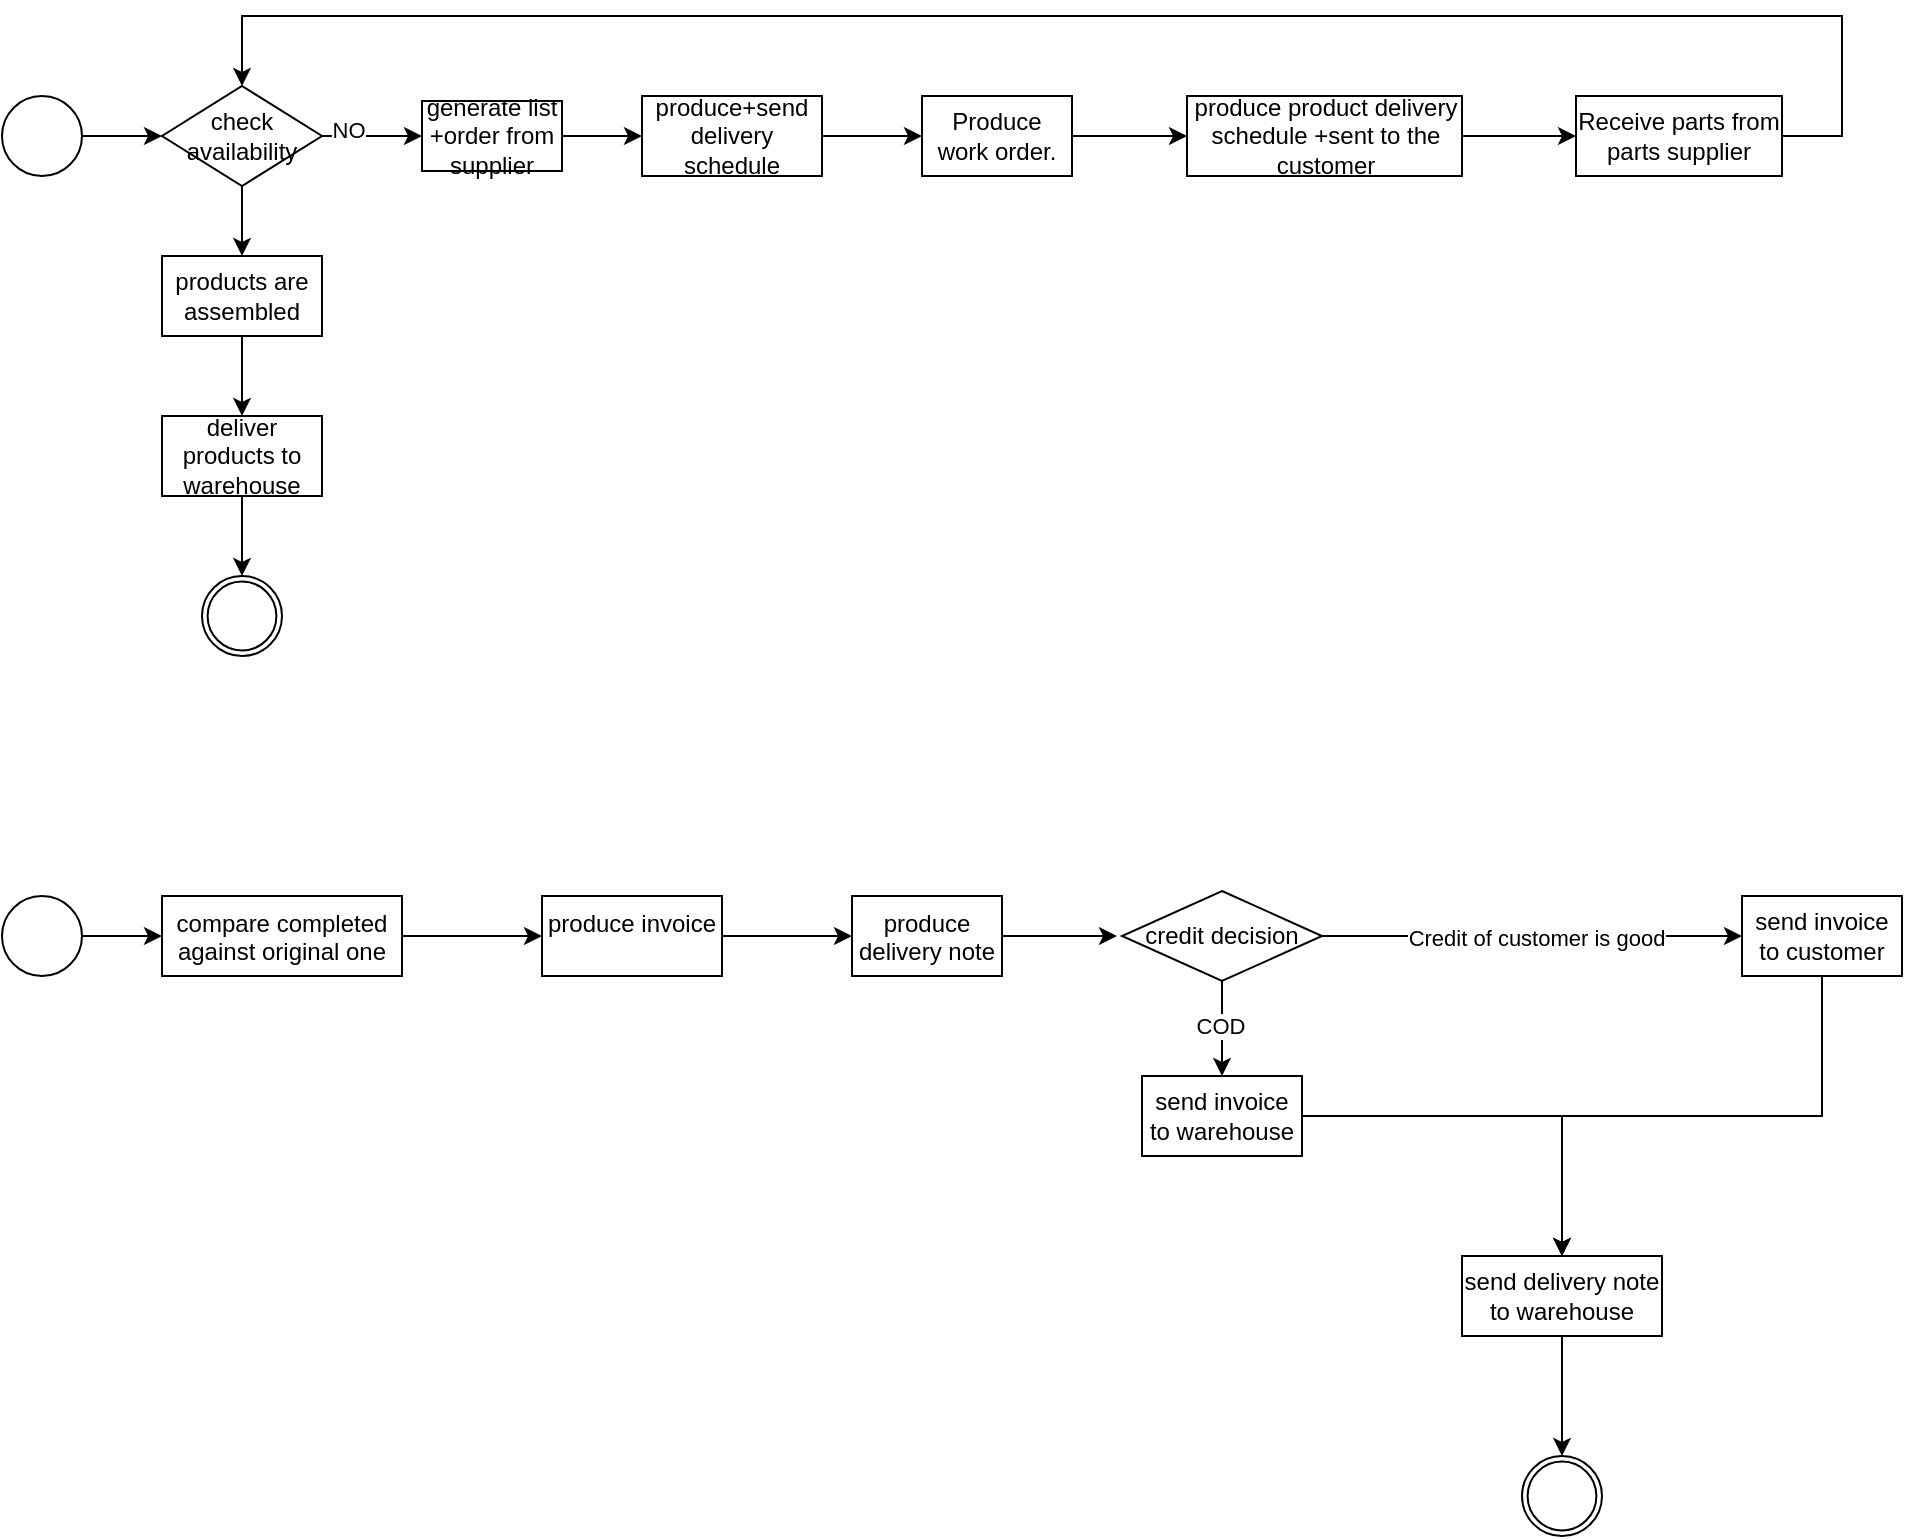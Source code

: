 <mxfile version="22.0.0" type="github">
  <diagram name="第 1 页" id="Az0LmHf9RfRgNhSIWctk">
    <mxGraphModel dx="840" dy="430" grid="1" gridSize="10" guides="1" tooltips="1" connect="1" arrows="1" fold="1" page="1" pageScale="1" pageWidth="827" pageHeight="1169" math="0" shadow="0">
      <root>
        <mxCell id="0" />
        <mxCell id="1" parent="0" />
        <mxCell id="l5nv0Ds9tbyYpcp3gPbG-3" value="" style="edgeStyle=orthogonalEdgeStyle;rounded=0;orthogonalLoop=1;jettySize=auto;html=1;" edge="1" parent="1" source="l5nv0Ds9tbyYpcp3gPbG-1">
          <mxGeometry relative="1" as="geometry">
            <mxPoint x="120" y="140" as="targetPoint" />
          </mxGeometry>
        </mxCell>
        <mxCell id="l5nv0Ds9tbyYpcp3gPbG-1" value="" style="ellipse;whiteSpace=wrap;html=1;aspect=fixed;" vertex="1" parent="1">
          <mxGeometry x="40" y="120" width="40" height="40" as="geometry" />
        </mxCell>
        <mxCell id="l5nv0Ds9tbyYpcp3gPbG-6" value="" style="edgeStyle=orthogonalEdgeStyle;rounded=0;orthogonalLoop=1;jettySize=auto;html=1;" edge="1" parent="1">
          <mxGeometry relative="1" as="geometry">
            <mxPoint x="200" y="140" as="sourcePoint" />
            <mxPoint x="250" y="140" as="targetPoint" />
          </mxGeometry>
        </mxCell>
        <mxCell id="l5nv0Ds9tbyYpcp3gPbG-7" value="NO" style="edgeLabel;html=1;align=center;verticalAlign=middle;resizable=0;points=[];" vertex="1" connectable="0" parent="l5nv0Ds9tbyYpcp3gPbG-6">
          <mxGeometry x="-0.48" y="3" relative="1" as="geometry">
            <mxPoint as="offset" />
          </mxGeometry>
        </mxCell>
        <mxCell id="l5nv0Ds9tbyYpcp3gPbG-18" value="" style="edgeStyle=orthogonalEdgeStyle;rounded=0;orthogonalLoop=1;jettySize=auto;html=1;" edge="1" parent="1" source="l5nv0Ds9tbyYpcp3gPbG-4" target="l5nv0Ds9tbyYpcp3gPbG-17">
          <mxGeometry relative="1" as="geometry" />
        </mxCell>
        <mxCell id="l5nv0Ds9tbyYpcp3gPbG-4" value="check availability" style="rhombus;whiteSpace=wrap;html=1;" vertex="1" parent="1">
          <mxGeometry x="120" y="115" width="80" height="50" as="geometry" />
        </mxCell>
        <mxCell id="l5nv0Ds9tbyYpcp3gPbG-9" value="" style="edgeStyle=orthogonalEdgeStyle;rounded=0;orthogonalLoop=1;jettySize=auto;html=1;" edge="1" parent="1" source="l5nv0Ds9tbyYpcp3gPbG-5" target="l5nv0Ds9tbyYpcp3gPbG-8">
          <mxGeometry relative="1" as="geometry" />
        </mxCell>
        <mxCell id="l5nv0Ds9tbyYpcp3gPbG-5" value="generate list +order from supplier" style="whiteSpace=wrap;html=1;" vertex="1" parent="1">
          <mxGeometry x="250" y="122.5" width="70" height="35" as="geometry" />
        </mxCell>
        <mxCell id="l5nv0Ds9tbyYpcp3gPbG-11" value="" style="edgeStyle=orthogonalEdgeStyle;rounded=0;orthogonalLoop=1;jettySize=auto;html=1;" edge="1" parent="1" source="l5nv0Ds9tbyYpcp3gPbG-8" target="l5nv0Ds9tbyYpcp3gPbG-10">
          <mxGeometry relative="1" as="geometry" />
        </mxCell>
        <mxCell id="l5nv0Ds9tbyYpcp3gPbG-8" value="produce+send delivery schedule" style="whiteSpace=wrap;html=1;" vertex="1" parent="1">
          <mxGeometry x="360" y="120" width="90" height="40" as="geometry" />
        </mxCell>
        <mxCell id="l5nv0Ds9tbyYpcp3gPbG-13" value="" style="edgeStyle=orthogonalEdgeStyle;rounded=0;orthogonalLoop=1;jettySize=auto;html=1;" edge="1" parent="1" source="l5nv0Ds9tbyYpcp3gPbG-10" target="l5nv0Ds9tbyYpcp3gPbG-12">
          <mxGeometry relative="1" as="geometry" />
        </mxCell>
        <mxCell id="l5nv0Ds9tbyYpcp3gPbG-10" value="Produce work order." style="whiteSpace=wrap;html=1;" vertex="1" parent="1">
          <mxGeometry x="500" y="120" width="75" height="40" as="geometry" />
        </mxCell>
        <mxCell id="l5nv0Ds9tbyYpcp3gPbG-15" value="" style="edgeStyle=orthogonalEdgeStyle;rounded=0;orthogonalLoop=1;jettySize=auto;html=1;" edge="1" parent="1" source="l5nv0Ds9tbyYpcp3gPbG-12" target="l5nv0Ds9tbyYpcp3gPbG-14">
          <mxGeometry relative="1" as="geometry" />
        </mxCell>
        <mxCell id="l5nv0Ds9tbyYpcp3gPbG-12" value="produce product delivery schedule +sent to the customer" style="whiteSpace=wrap;html=1;" vertex="1" parent="1">
          <mxGeometry x="632.5" y="120" width="137.5" height="40" as="geometry" />
        </mxCell>
        <mxCell id="l5nv0Ds9tbyYpcp3gPbG-16" style="edgeStyle=orthogonalEdgeStyle;rounded=0;orthogonalLoop=1;jettySize=auto;html=1;exitX=1;exitY=0.5;exitDx=0;exitDy=0;entryX=0.5;entryY=0;entryDx=0;entryDy=0;" edge="1" parent="1" source="l5nv0Ds9tbyYpcp3gPbG-14" target="l5nv0Ds9tbyYpcp3gPbG-4">
          <mxGeometry relative="1" as="geometry">
            <mxPoint x="160" y="80" as="targetPoint" />
            <mxPoint x="1000.0" y="140" as="sourcePoint" />
            <Array as="points">
              <mxPoint x="960" y="140" />
              <mxPoint x="960" y="80" />
              <mxPoint x="160" y="80" />
            </Array>
          </mxGeometry>
        </mxCell>
        <mxCell id="l5nv0Ds9tbyYpcp3gPbG-14" value="Receive parts from parts supplier" style="whiteSpace=wrap;html=1;" vertex="1" parent="1">
          <mxGeometry x="827" y="120" width="103" height="40" as="geometry" />
        </mxCell>
        <mxCell id="l5nv0Ds9tbyYpcp3gPbG-20" value="" style="edgeStyle=orthogonalEdgeStyle;rounded=0;orthogonalLoop=1;jettySize=auto;html=1;" edge="1" parent="1" source="l5nv0Ds9tbyYpcp3gPbG-17" target="l5nv0Ds9tbyYpcp3gPbG-19">
          <mxGeometry relative="1" as="geometry" />
        </mxCell>
        <mxCell id="l5nv0Ds9tbyYpcp3gPbG-17" value="products are assembled" style="whiteSpace=wrap;html=1;" vertex="1" parent="1">
          <mxGeometry x="120" y="200" width="80" height="40" as="geometry" />
        </mxCell>
        <mxCell id="l5nv0Ds9tbyYpcp3gPbG-19" value="deliver products to warehouse" style="whiteSpace=wrap;html=1;" vertex="1" parent="1">
          <mxGeometry x="120" y="280" width="80" height="40" as="geometry" />
        </mxCell>
        <mxCell id="l5nv0Ds9tbyYpcp3gPbG-21" value="" style="points=[[0.145,0.145,0],[0.5,0,0],[0.855,0.145,0],[1,0.5,0],[0.855,0.855,0],[0.5,1,0],[0.145,0.855,0],[0,0.5,0]];shape=mxgraph.bpmn.event;html=1;verticalLabelPosition=bottom;labelBackgroundColor=#ffffff;verticalAlign=top;align=center;perimeter=ellipsePerimeter;outlineConnect=0;aspect=fixed;outline=throwing;symbol=general;" vertex="1" parent="1">
          <mxGeometry x="140" y="360" width="40" height="40" as="geometry" />
        </mxCell>
        <mxCell id="l5nv0Ds9tbyYpcp3gPbG-22" style="edgeStyle=orthogonalEdgeStyle;rounded=0;orthogonalLoop=1;jettySize=auto;html=1;entryX=0.5;entryY=0;entryDx=0;entryDy=0;entryPerimeter=0;" edge="1" parent="1" source="l5nv0Ds9tbyYpcp3gPbG-19" target="l5nv0Ds9tbyYpcp3gPbG-21">
          <mxGeometry relative="1" as="geometry" />
        </mxCell>
        <mxCell id="l5nv0Ds9tbyYpcp3gPbG-25" value="" style="edgeStyle=orthogonalEdgeStyle;rounded=0;orthogonalLoop=1;jettySize=auto;html=1;" edge="1" parent="1" source="l5nv0Ds9tbyYpcp3gPbG-23" target="l5nv0Ds9tbyYpcp3gPbG-24">
          <mxGeometry relative="1" as="geometry" />
        </mxCell>
        <mxCell id="l5nv0Ds9tbyYpcp3gPbG-23" value="" style="points=[[0.145,0.145,0],[0.5,0,0],[0.855,0.145,0],[1,0.5,0],[0.855,0.855,0],[0.5,1,0],[0.145,0.855,0],[0,0.5,0]];shape=mxgraph.bpmn.event;html=1;verticalLabelPosition=bottom;labelBackgroundColor=#ffffff;verticalAlign=top;align=center;perimeter=ellipsePerimeter;outlineConnect=0;aspect=fixed;outline=standard;symbol=general;" vertex="1" parent="1">
          <mxGeometry x="40" y="520" width="40" height="40" as="geometry" />
        </mxCell>
        <mxCell id="l5nv0Ds9tbyYpcp3gPbG-27" value="" style="edgeStyle=orthogonalEdgeStyle;rounded=0;orthogonalLoop=1;jettySize=auto;html=1;" edge="1" parent="1" source="l5nv0Ds9tbyYpcp3gPbG-24" target="l5nv0Ds9tbyYpcp3gPbG-26">
          <mxGeometry relative="1" as="geometry" />
        </mxCell>
        <mxCell id="l5nv0Ds9tbyYpcp3gPbG-24" value="compare completed against original one" style="whiteSpace=wrap;html=1;verticalAlign=top;labelBackgroundColor=#ffffff;" vertex="1" parent="1">
          <mxGeometry x="120" y="520" width="120" height="40" as="geometry" />
        </mxCell>
        <mxCell id="l5nv0Ds9tbyYpcp3gPbG-29" value="" style="edgeStyle=orthogonalEdgeStyle;rounded=0;orthogonalLoop=1;jettySize=auto;html=1;" edge="1" parent="1" source="l5nv0Ds9tbyYpcp3gPbG-26" target="l5nv0Ds9tbyYpcp3gPbG-28">
          <mxGeometry relative="1" as="geometry" />
        </mxCell>
        <mxCell id="l5nv0Ds9tbyYpcp3gPbG-26" value="produce invoice" style="whiteSpace=wrap;html=1;verticalAlign=top;labelBackgroundColor=#ffffff;" vertex="1" parent="1">
          <mxGeometry x="310" y="520" width="90" height="40" as="geometry" />
        </mxCell>
        <mxCell id="l5nv0Ds9tbyYpcp3gPbG-31" value="" style="edgeStyle=orthogonalEdgeStyle;rounded=0;orthogonalLoop=1;jettySize=auto;html=1;" edge="1" parent="1" source="l5nv0Ds9tbyYpcp3gPbG-28">
          <mxGeometry relative="1" as="geometry">
            <mxPoint x="597.5" y="540" as="targetPoint" />
          </mxGeometry>
        </mxCell>
        <mxCell id="l5nv0Ds9tbyYpcp3gPbG-28" value="produce delivery note" style="whiteSpace=wrap;html=1;verticalAlign=top;labelBackgroundColor=#ffffff;" vertex="1" parent="1">
          <mxGeometry x="465" y="520" width="75" height="40" as="geometry" />
        </mxCell>
        <mxCell id="l5nv0Ds9tbyYpcp3gPbG-42" style="edgeStyle=orthogonalEdgeStyle;rounded=0;orthogonalLoop=1;jettySize=auto;html=1;" edge="1" parent="1" source="l5nv0Ds9tbyYpcp3gPbG-33" target="l5nv0Ds9tbyYpcp3gPbG-35">
          <mxGeometry relative="1" as="geometry">
            <Array as="points">
              <mxPoint x="950" y="630" />
              <mxPoint x="820" y="630" />
            </Array>
          </mxGeometry>
        </mxCell>
        <mxCell id="l5nv0Ds9tbyYpcp3gPbG-33" value="send invoice to customer" style="rounded=0;whiteSpace=wrap;html=1;" vertex="1" parent="1">
          <mxGeometry x="910" y="520" width="80" height="40" as="geometry" />
        </mxCell>
        <mxCell id="l5nv0Ds9tbyYpcp3gPbG-41" style="edgeStyle=orthogonalEdgeStyle;rounded=0;orthogonalLoop=1;jettySize=auto;html=1;entryX=0.5;entryY=0;entryDx=0;entryDy=0;" edge="1" parent="1" source="l5nv0Ds9tbyYpcp3gPbG-34" target="l5nv0Ds9tbyYpcp3gPbG-35">
          <mxGeometry relative="1" as="geometry" />
        </mxCell>
        <mxCell id="l5nv0Ds9tbyYpcp3gPbG-34" value="send invoice to warehouse " style="rounded=0;whiteSpace=wrap;html=1;" vertex="1" parent="1">
          <mxGeometry x="610" y="610" width="80" height="40" as="geometry" />
        </mxCell>
        <mxCell id="l5nv0Ds9tbyYpcp3gPbG-35" value="send delivery note to warehouse" style="rounded=0;whiteSpace=wrap;html=1;" vertex="1" parent="1">
          <mxGeometry x="770" y="700" width="100" height="40" as="geometry" />
        </mxCell>
        <mxCell id="l5nv0Ds9tbyYpcp3gPbG-37" style="edgeStyle=orthogonalEdgeStyle;rounded=0;orthogonalLoop=1;jettySize=auto;html=1;entryX=0;entryY=0.5;entryDx=0;entryDy=0;" edge="1" parent="1" source="l5nv0Ds9tbyYpcp3gPbG-36" target="l5nv0Ds9tbyYpcp3gPbG-33">
          <mxGeometry relative="1" as="geometry" />
        </mxCell>
        <mxCell id="l5nv0Ds9tbyYpcp3gPbG-38" value="Credit of customer is good" style="edgeLabel;html=1;align=center;verticalAlign=middle;resizable=0;points=[];" vertex="1" connectable="0" parent="l5nv0Ds9tbyYpcp3gPbG-37">
          <mxGeometry x="0.016" y="-1" relative="1" as="geometry">
            <mxPoint as="offset" />
          </mxGeometry>
        </mxCell>
        <mxCell id="l5nv0Ds9tbyYpcp3gPbG-39" style="edgeStyle=orthogonalEdgeStyle;rounded=0;orthogonalLoop=1;jettySize=auto;html=1;entryX=0.5;entryY=0;entryDx=0;entryDy=0;" edge="1" parent="1" source="l5nv0Ds9tbyYpcp3gPbG-36" target="l5nv0Ds9tbyYpcp3gPbG-34">
          <mxGeometry relative="1" as="geometry" />
        </mxCell>
        <mxCell id="l5nv0Ds9tbyYpcp3gPbG-40" value="COD" style="edgeLabel;html=1;align=center;verticalAlign=middle;resizable=0;points=[];" vertex="1" connectable="0" parent="l5nv0Ds9tbyYpcp3gPbG-39">
          <mxGeometry x="-0.043" y="-1" relative="1" as="geometry">
            <mxPoint as="offset" />
          </mxGeometry>
        </mxCell>
        <mxCell id="l5nv0Ds9tbyYpcp3gPbG-36" value="credit decision" style="rhombus;whiteSpace=wrap;html=1;" vertex="1" parent="1">
          <mxGeometry x="600" y="517.5" width="100" height="45" as="geometry" />
        </mxCell>
        <mxCell id="l5nv0Ds9tbyYpcp3gPbG-43" value="" style="points=[[0.145,0.145,0],[0.5,0,0],[0.855,0.145,0],[1,0.5,0],[0.855,0.855,0],[0.5,1,0],[0.145,0.855,0],[0,0.5,0]];shape=mxgraph.bpmn.event;html=1;verticalLabelPosition=bottom;labelBackgroundColor=#ffffff;verticalAlign=top;align=center;perimeter=ellipsePerimeter;outlineConnect=0;aspect=fixed;outline=throwing;symbol=general;" vertex="1" parent="1">
          <mxGeometry x="800" y="800" width="40" height="40" as="geometry" />
        </mxCell>
        <mxCell id="l5nv0Ds9tbyYpcp3gPbG-44" style="edgeStyle=orthogonalEdgeStyle;rounded=0;orthogonalLoop=1;jettySize=auto;html=1;entryX=0.5;entryY=0;entryDx=0;entryDy=0;entryPerimeter=0;" edge="1" parent="1" source="l5nv0Ds9tbyYpcp3gPbG-35" target="l5nv0Ds9tbyYpcp3gPbG-43">
          <mxGeometry relative="1" as="geometry" />
        </mxCell>
      </root>
    </mxGraphModel>
  </diagram>
</mxfile>
